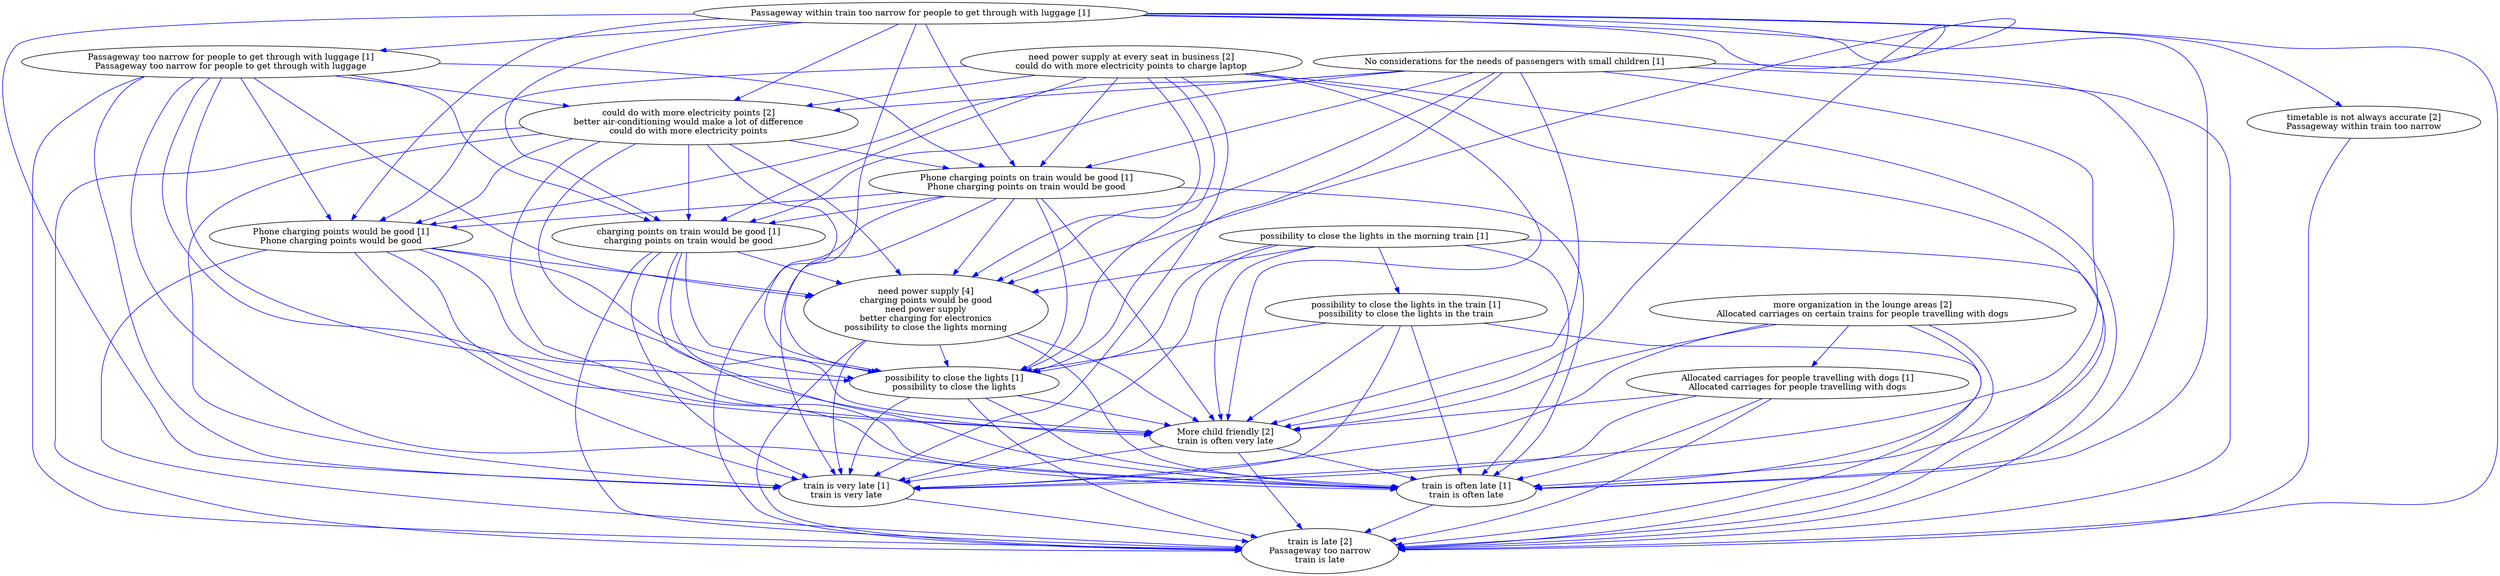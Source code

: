 digraph collapsedGraph {
"could do with more electricity points [2]\nbetter air-conditioning would make a lot of difference\ncould do with more electricity points""need power supply [4]\ncharging points would be good\nneed power supply\nbetter charging for electronics\npossibility to close the lights morning""timetable is not always accurate [2]\nPassageway within train too narrow""need power supply at every seat in business [2]\ncould do with more electricity points to charge laptop""more organization in the lounge areas [2]\nAllocated carriages on certain trains for people travelling with dogs""More child friendly [2]\ntrain is often very late""train is late [2]\nPassageway too narrow\ntrain is late""Allocated carriages for people travelling with dogs [1]\nAllocated carriages for people travelling with dogs""No considerations for the needs of passengers with small children [1]""Passageway within train too narrow for people to get through with luggage [1]""Passageway too narrow for people to get through with luggage [1]\nPassageway too narrow for people to get through with luggage""Phone charging points on train would be good [1]\nPhone charging points on train would be good""Phone charging points would be good [1]\nPhone charging points would be good""charging points on train would be good [1]\ncharging points on train would be good""possibility to close the lights in the morning train [1]""possibility to close the lights in the train [1]\npossibility to close the lights in the train""possibility to close the lights [1]\npossibility to close the lights""train is often late [1]\ntrain is often late""train is very late [1]\ntrain is very late""could do with more electricity points [2]\nbetter air-conditioning would make a lot of difference\ncould do with more electricity points" -> "possibility to close the lights [1]\npossibility to close the lights" [color=blue]
"need power supply at every seat in business [2]\ncould do with more electricity points to charge laptop" -> "train is late [2]\nPassageway too narrow\ntrain is late" [color=blue]
"need power supply at every seat in business [2]\ncould do with more electricity points to charge laptop" -> "train is often late [1]\ntrain is often late" [color=blue]
"need power supply at every seat in business [2]\ncould do with more electricity points to charge laptop" -> "More child friendly [2]\ntrain is often very late" [color=blue]
"could do with more electricity points [2]\nbetter air-conditioning would make a lot of difference\ncould do with more electricity points" -> "need power supply [4]\ncharging points would be good\nneed power supply\nbetter charging for electronics\npossibility to close the lights morning" [color=blue]
"need power supply at every seat in business [2]\ncould do with more electricity points to charge laptop" -> "Phone charging points would be good [1]\nPhone charging points would be good" [color=blue]
"need power supply at every seat in business [2]\ncould do with more electricity points to charge laptop" -> "could do with more electricity points [2]\nbetter air-conditioning would make a lot of difference\ncould do with more electricity points" [color=blue]
"need power supply at every seat in business [2]\ncould do with more electricity points to charge laptop" -> "Phone charging points on train would be good [1]\nPhone charging points on train would be good" [color=blue]
"could do with more electricity points [2]\nbetter air-conditioning would make a lot of difference\ncould do with more electricity points" -> "Phone charging points would be good [1]\nPhone charging points would be good" [color=blue]
"could do with more electricity points [2]\nbetter air-conditioning would make a lot of difference\ncould do with more electricity points" -> "train is late [2]\nPassageway too narrow\ntrain is late" [color=blue]
"more organization in the lounge areas [2]\nAllocated carriages on certain trains for people travelling with dogs" -> "train is late [2]\nPassageway too narrow\ntrain is late" [color=blue]
"possibility to close the lights in the train [1]\npossibility to close the lights in the train" -> "train is very late [1]\ntrain is very late" [color=blue]
"need power supply [4]\ncharging points would be good\nneed power supply\nbetter charging for electronics\npossibility to close the lights morning" -> "train is often late [1]\ntrain is often late" [color=blue]
"need power supply [4]\ncharging points would be good\nneed power supply\nbetter charging for electronics\npossibility to close the lights morning" -> "train is late [2]\nPassageway too narrow\ntrain is late" [color=blue]
"could do with more electricity points [2]\nbetter air-conditioning would make a lot of difference\ncould do with more electricity points" -> "More child friendly [2]\ntrain is often very late" [color=blue]
"need power supply [4]\ncharging points would be good\nneed power supply\nbetter charging for electronics\npossibility to close the lights morning" -> "More child friendly [2]\ntrain is often very late" [color=blue]
"could do with more electricity points [2]\nbetter air-conditioning would make a lot of difference\ncould do with more electricity points" -> "Phone charging points on train would be good [1]\nPhone charging points on train would be good" [color=blue]
"more organization in the lounge areas [2]\nAllocated carriages on certain trains for people travelling with dogs" -> "Allocated carriages for people travelling with dogs [1]\nAllocated carriages for people travelling with dogs" [color=blue]
"could do with more electricity points [2]\nbetter air-conditioning would make a lot of difference\ncould do with more electricity points" -> "train is often late [1]\ntrain is often late" [color=blue]
"possibility to close the lights in the train [1]\npossibility to close the lights in the train" -> "train is often late [1]\ntrain is often late" [color=blue]
"possibility to close the lights in the train [1]\npossibility to close the lights in the train" -> "train is late [2]\nPassageway too narrow\ntrain is late" [color=blue]
"possibility to close the lights in the train [1]\npossibility to close the lights in the train" -> "More child friendly [2]\ntrain is often very late" [color=blue]
"could do with more electricity points [2]\nbetter air-conditioning would make a lot of difference\ncould do with more electricity points" -> "train is very late [1]\ntrain is very late" [color=blue]
"Allocated carriages for people travelling with dogs [1]\nAllocated carriages for people travelling with dogs" -> "More child friendly [2]\ntrain is often very late" [color=blue]
"need power supply at every seat in business [2]\ncould do with more electricity points to charge laptop" -> "need power supply [4]\ncharging points would be good\nneed power supply\nbetter charging for electronics\npossibility to close the lights morning" [color=blue]
"need power supply [4]\ncharging points would be good\nneed power supply\nbetter charging for electronics\npossibility to close the lights morning" -> "train is very late [1]\ntrain is very late" [color=blue]
"need power supply at every seat in business [2]\ncould do with more electricity points to charge laptop" -> "possibility to close the lights [1]\npossibility to close the lights" [color=blue]
"need power supply at every seat in business [2]\ncould do with more electricity points to charge laptop" -> "train is very late [1]\ntrain is very late" [color=blue]
"Passageway too narrow for people to get through with luggage [1]\nPassageway too narrow for people to get through with luggage" -> "could do with more electricity points [2]\nbetter air-conditioning would make a lot of difference\ncould do with more electricity points" [color=blue]
"Passageway too narrow for people to get through with luggage [1]\nPassageway too narrow for people to get through with luggage" -> "train is late [2]\nPassageway too narrow\ntrain is late" [color=blue]
"Passageway too narrow for people to get through with luggage [1]\nPassageway too narrow for people to get through with luggage" -> "More child friendly [2]\ntrain is often very late" [color=blue]
"More child friendly [2]\ntrain is often very late" -> "train is late [2]\nPassageway too narrow\ntrain is late" [color=blue]
"Passageway too narrow for people to get through with luggage [1]\nPassageway too narrow for people to get through with luggage" -> "Phone charging points would be good [1]\nPhone charging points would be good" [color=blue]
"Passageway too narrow for people to get through with luggage [1]\nPassageway too narrow for people to get through with luggage" -> "train is often late [1]\ntrain is often late" [color=blue]
"need power supply [4]\ncharging points would be good\nneed power supply\nbetter charging for electronics\npossibility to close the lights morning" -> "possibility to close the lights [1]\npossibility to close the lights" [color=blue]
"Passageway too narrow for people to get through with luggage [1]\nPassageway too narrow for people to get through with luggage" -> "Phone charging points on train would be good [1]\nPhone charging points on train would be good" [color=blue]
"Passageway within train too narrow for people to get through with luggage [1]" -> "need power supply [4]\ncharging points would be good\nneed power supply\nbetter charging for electronics\npossibility to close the lights morning" [color=blue]
"charging points on train would be good [1]\ncharging points on train would be good" -> "need power supply [4]\ncharging points would be good\nneed power supply\nbetter charging for electronics\npossibility to close the lights morning" [color=blue]
"Passageway too narrow for people to get through with luggage [1]\nPassageway too narrow for people to get through with luggage" -> "possibility to close the lights [1]\npossibility to close the lights" [color=blue]
"Passageway too narrow for people to get through with luggage [1]\nPassageway too narrow for people to get through with luggage" -> "train is very late [1]\ntrain is very late" [color=blue]
"train is very late [1]\ntrain is very late" -> "train is late [2]\nPassageway too narrow\ntrain is late" [color=blue]
"No considerations for the needs of passengers with small children [1]" -> "need power supply [4]\ncharging points would be good\nneed power supply\nbetter charging for electronics\npossibility to close the lights morning" [color=blue]
"No considerations for the needs of passengers with small children [1]" -> "More child friendly [2]\ntrain is often very late" [color=blue]
"No considerations for the needs of passengers with small children [1]" -> "train is late [2]\nPassageway too narrow\ntrain is late" [color=blue]
"No considerations for the needs of passengers with small children [1]" -> "train is often late [1]\ntrain is often late" [color=blue]
"No considerations for the needs of passengers with small children [1]" -> "Phone charging points on train would be good [1]\nPhone charging points on train would be good" [color=blue]
"Allocated carriages for people travelling with dogs [1]\nAllocated carriages for people travelling with dogs" -> "train is very late [1]\ntrain is very late" [color=blue]
"No considerations for the needs of passengers with small children [1]" -> "Phone charging points would be good [1]\nPhone charging points would be good" [color=blue]
"No considerations for the needs of passengers with small children [1]" -> "could do with more electricity points [2]\nbetter air-conditioning would make a lot of difference\ncould do with more electricity points" [color=blue]
"Passageway too narrow for people to get through with luggage [1]\nPassageway too narrow for people to get through with luggage" -> "need power supply [4]\ncharging points would be good\nneed power supply\nbetter charging for electronics\npossibility to close the lights morning" [color=blue]
"Allocated carriages for people travelling with dogs [1]\nAllocated carriages for people travelling with dogs" -> "train is late [2]\nPassageway too narrow\ntrain is late" [color=blue]
"Allocated carriages for people travelling with dogs [1]\nAllocated carriages for people travelling with dogs" -> "train is often late [1]\ntrain is often late" [color=blue]
"No considerations for the needs of passengers with small children [1]" -> "possibility to close the lights [1]\npossibility to close the lights" [color=blue]
"Phone charging points on train would be good [1]\nPhone charging points on train would be good" -> "need power supply [4]\ncharging points would be good\nneed power supply\nbetter charging for electronics\npossibility to close the lights morning" [color=blue]
"more organization in the lounge areas [2]\nAllocated carriages on certain trains for people travelling with dogs" -> "More child friendly [2]\ntrain is often very late" [color=blue]
"more organization in the lounge areas [2]\nAllocated carriages on certain trains for people travelling with dogs" -> "train is often late [1]\ntrain is often late" [color=blue]
"No considerations for the needs of passengers with small children [1]" -> "train is very late [1]\ntrain is very late" [color=blue]
"charging points on train would be good [1]\ncharging points on train would be good" -> "train is late [2]\nPassageway too narrow\ntrain is late" [color=blue]
"charging points on train would be good [1]\ncharging points on train would be good" -> "train is often late [1]\ntrain is often late" [color=blue]
"charging points on train would be good [1]\ncharging points on train would be good" -> "More child friendly [2]\ntrain is often very late" [color=blue]
"timetable is not always accurate [2]\nPassageway within train too narrow" -> "train is late [2]\nPassageway too narrow\ntrain is late" [color=blue]
"Phone charging points would be good [1]\nPhone charging points would be good" -> "train is very late [1]\ntrain is very late" [color=blue]
"Phone charging points on train would be good [1]\nPhone charging points on train would be good" -> "More child friendly [2]\ntrain is often very late" [color=blue]
"Phone charging points would be good [1]\nPhone charging points would be good" -> "possibility to close the lights [1]\npossibility to close the lights" [color=blue]
"Phone charging points on train would be good [1]\nPhone charging points on train would be good" -> "train is late [2]\nPassageway too narrow\ntrain is late" [color=blue]
"Phone charging points on train would be good [1]\nPhone charging points on train would be good" -> "train is often late [1]\ntrain is often late" [color=blue]
"more organization in the lounge areas [2]\nAllocated carriages on certain trains for people travelling with dogs" -> "train is very late [1]\ntrain is very late" [color=blue]
"More child friendly [2]\ntrain is often very late" -> "train is often late [1]\ntrain is often late" [color=blue]
"Phone charging points would be good [1]\nPhone charging points would be good" -> "train is often late [1]\ntrain is often late" [color=blue]
"Phone charging points would be good [1]\nPhone charging points would be good" -> "More child friendly [2]\ntrain is often very late" [color=blue]
"Phone charging points on train would be good [1]\nPhone charging points on train would be good" -> "train is very late [1]\ntrain is very late" [color=blue]
"Phone charging points would be good [1]\nPhone charging points would be good" -> "train is late [2]\nPassageway too narrow\ntrain is late" [color=blue]
"Phone charging points on train would be good [1]\nPhone charging points on train would be good" -> "possibility to close the lights [1]\npossibility to close the lights" [color=blue]
"More child friendly [2]\ntrain is often very late" -> "train is very late [1]\ntrain is very late" [color=blue]
"charging points on train would be good [1]\ncharging points on train would be good" -> "possibility to close the lights [1]\npossibility to close the lights" [color=blue]
"charging points on train would be good [1]\ncharging points on train would be good" -> "train is very late [1]\ntrain is very late" [color=blue]
"Passageway within train too narrow for people to get through with luggage [1]" -> "train is very late [1]\ntrain is very late" [color=blue]
"Passageway within train too narrow for people to get through with luggage [1]" -> "possibility to close the lights [1]\npossibility to close the lights" [color=blue]
"possibility to close the lights in the morning train [1]" -> "train is very late [1]\ntrain is very late" [color=blue]
"train is often late [1]\ntrain is often late" -> "train is late [2]\nPassageway too narrow\ntrain is late" [color=blue]
"possibility to close the lights [1]\npossibility to close the lights" -> "More child friendly [2]\ntrain is often very late" [color=blue]
"possibility to close the lights [1]\npossibility to close the lights" -> "train is late [2]\nPassageway too narrow\ntrain is late" [color=blue]
"Passageway within train too narrow for people to get through with luggage [1]" -> "More child friendly [2]\ntrain is often very late" [color=blue]
"Passageway within train too narrow for people to get through with luggage [1]" -> "could do with more electricity points [2]\nbetter air-conditioning would make a lot of difference\ncould do with more electricity points" [color=blue]
"Passageway within train too narrow for people to get through with luggage [1]" -> "train is late [2]\nPassageway too narrow\ntrain is late" [color=blue]
"Passageway within train too narrow for people to get through with luggage [1]" -> "Phone charging points would be good [1]\nPhone charging points would be good" [color=blue]
"possibility to close the lights [1]\npossibility to close the lights" -> "train is often late [1]\ntrain is often late" [color=blue]
"Passageway within train too narrow for people to get through with luggage [1]" -> "Phone charging points on train would be good [1]\nPhone charging points on train would be good" [color=blue]
"Passageway within train too narrow for people to get through with luggage [1]" -> "train is often late [1]\ntrain is often late" [color=blue]
"possibility to close the lights in the morning train [1]" -> "train is often late [1]\ntrain is often late" [color=blue]
"possibility to close the lights in the morning train [1]" -> "train is late [2]\nPassageway too narrow\ntrain is late" [color=blue]
"possibility to close the lights in the morning train [1]" -> "More child friendly [2]\ntrain is often very late" [color=blue]
"Phone charging points would be good [1]\nPhone charging points would be good" -> "need power supply [4]\ncharging points would be good\nneed power supply\nbetter charging for electronics\npossibility to close the lights morning" [color=blue]
"possibility to close the lights [1]\npossibility to close the lights" -> "train is very late [1]\ntrain is very late" [color=blue]
"Passageway within train too narrow for people to get through with luggage [1]" -> "Passageway too narrow for people to get through with luggage [1]\nPassageway too narrow for people to get through with luggage" [color=blue]
"Phone charging points on train would be good [1]\nPhone charging points on train would be good" -> "Phone charging points would be good [1]\nPhone charging points would be good" [color=blue]
"Phone charging points on train would be good [1]\nPhone charging points on train would be good" -> "charging points on train would be good [1]\ncharging points on train would be good" [color=blue]
"possibility to close the lights in the morning train [1]" -> "possibility to close the lights in the train [1]\npossibility to close the lights in the train" [color=blue]
"possibility to close the lights in the train [1]\npossibility to close the lights in the train" -> "possibility to close the lights [1]\npossibility to close the lights" [color=blue]
"possibility to close the lights in the morning train [1]" -> "possibility to close the lights [1]\npossibility to close the lights" [color=blue]
"No considerations for the needs of passengers with small children [1]" -> "charging points on train would be good [1]\ncharging points on train would be good" [color=blue]
"Passageway within train too narrow for people to get through with luggage [1]" -> "charging points on train would be good [1]\ncharging points on train would be good" [color=blue]
"Passageway within train too narrow for people to get through with luggage [1]" -> "timetable is not always accurate [2]\nPassageway within train too narrow" [color=blue]
"Passageway too narrow for people to get through with luggage [1]\nPassageway too narrow for people to get through with luggage" -> "charging points on train would be good [1]\ncharging points on train would be good" [color=blue]
"could do with more electricity points [2]\nbetter air-conditioning would make a lot of difference\ncould do with more electricity points" -> "charging points on train would be good [1]\ncharging points on train would be good" [color=blue]
"need power supply at every seat in business [2]\ncould do with more electricity points to charge laptop" -> "charging points on train would be good [1]\ncharging points on train would be good" [color=blue]
"possibility to close the lights in the morning train [1]" -> "need power supply [4]\ncharging points would be good\nneed power supply\nbetter charging for electronics\npossibility to close the lights morning" [color=blue]
}